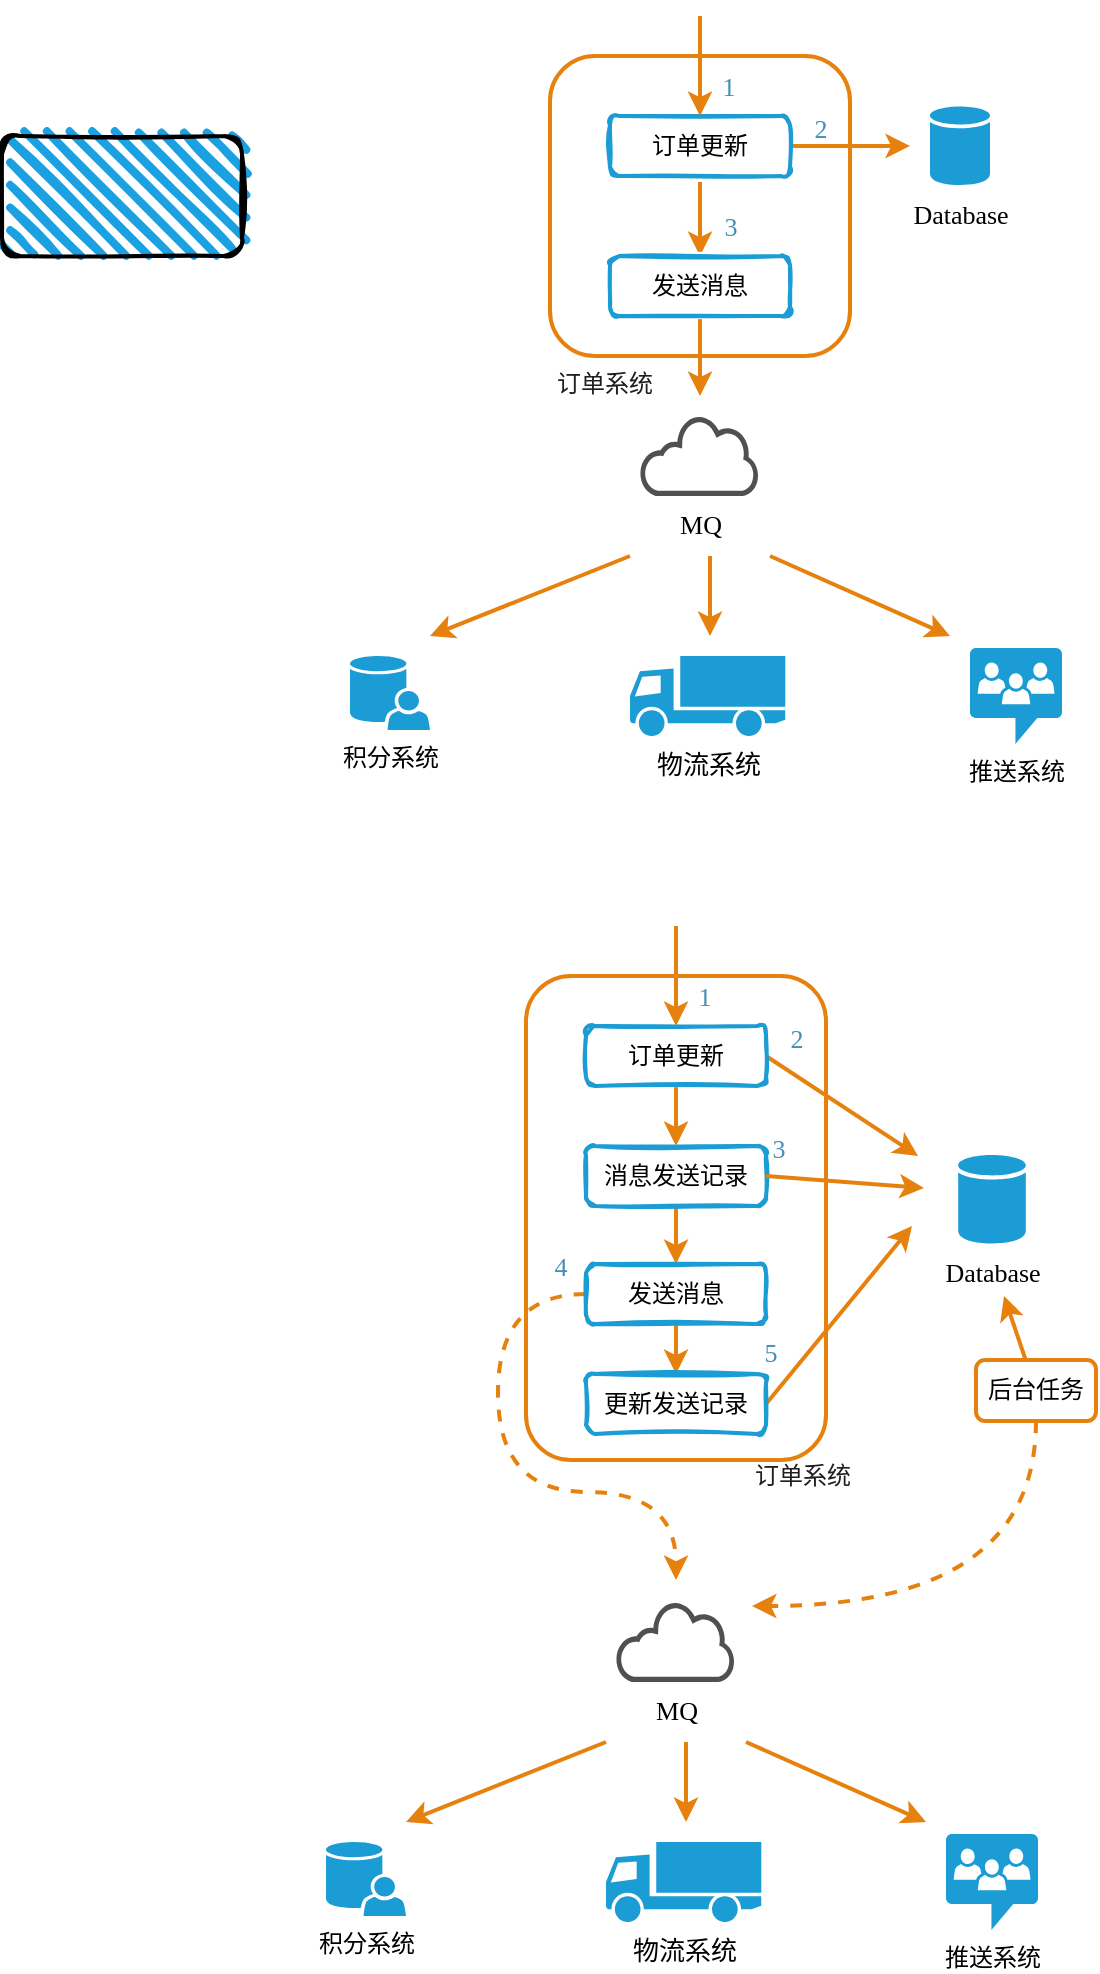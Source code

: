 <mxfile version="20.5.1" type="github"><diagram id="X6vHN3oqmnPgVZOHv0uX" name="Page-1"><mxGraphModel dx="1426" dy="736" grid="0" gridSize="10" guides="1" tooltips="1" connect="1" arrows="1" fold="1" page="1" pageScale="1" pageWidth="827" pageHeight="1169" math="0" shadow="0"><root><mxCell id="0"/><mxCell id="1" parent="0"/><mxCell id="iqSNoeUpDlWhvol5f51N-1" value="" style="rounded=1;whiteSpace=wrap;html=1;strokeWidth=2;fillWeight=4;hachureGap=8;hachureAngle=45;fillColor=#1ba1e2;sketch=1;" vertex="1" parent="1"><mxGeometry x="40" y="150" width="120" height="60" as="geometry"/></mxCell><mxCell id="iqSNoeUpDlWhvol5f51N-4" value="" style="rounded=1;whiteSpace=wrap;html=1;fillColor=default;comic=0;strokeWidth=2;strokeColor=#E6810E;" vertex="1" parent="1"><mxGeometry x="314" y="110" width="150" height="150" as="geometry"/></mxCell><mxCell id="iqSNoeUpDlWhvol5f51N-5" value="物流系统" style="shape=mxgraph.signs.transportation.truck_1;html=1;pointerEvents=1;fillColor=#1C9CD4;strokeColor=none;verticalLabelPosition=bottom;verticalAlign=top;align=center;sketch=0;comic=0;strokeWidth=2;fontFamily=Comic Sans MS;fontStyle=0;fontSize=13;" vertex="1" parent="1"><mxGeometry x="354" y="410" width="77.65" height="40" as="geometry"/></mxCell><mxCell id="iqSNoeUpDlWhvol5f51N-8" value="推送系统" style="sketch=0;pointerEvents=1;shadow=0;dashed=0;html=1;strokeColor=none;fillColor=#1C9CD4;labelPosition=center;verticalLabelPosition=bottom;verticalAlign=top;outlineConnect=0;align=center;shape=mxgraph.office.communications.chat_room;comic=0;strokeWidth=2;fontFamily=Comic Sans MS;" vertex="1" parent="1"><mxGeometry x="524" y="406" width="46" height="48" as="geometry"/></mxCell><mxCell id="iqSNoeUpDlWhvol5f51N-12" value="积分系统" style="sketch=0;pointerEvents=1;shadow=0;dashed=0;html=1;strokeColor=none;fillColor=#1C9CD4;labelPosition=center;verticalLabelPosition=bottom;verticalAlign=top;outlineConnect=0;align=center;shape=mxgraph.office.users.user_store;comic=0;strokeWidth=2;" vertex="1" parent="1"><mxGeometry x="214" y="410" width="40" height="37" as="geometry"/></mxCell><mxCell id="iqSNoeUpDlWhvol5f51N-16" value="Database" style="sketch=0;shadow=0;dashed=0;html=1;strokeColor=none;fillColor=#1C9CD4;labelPosition=center;verticalLabelPosition=bottom;verticalAlign=top;outlineConnect=0;align=center;shape=mxgraph.office.databases.database;comic=0;strokeWidth=2;fontFamily=Comic Sans MS;fontSize=13;" vertex="1" parent="1"><mxGeometry x="504" y="135.25" width="30" height="39.5" as="geometry"/></mxCell><mxCell id="iqSNoeUpDlWhvol5f51N-19" style="edgeStyle=orthogonalEdgeStyle;rounded=0;comic=0;orthogonalLoop=1;jettySize=auto;html=1;exitX=1;exitY=0.5;exitDx=0;exitDy=0;strokeColor=#E6810E;strokeWidth=2;fontFamily=Comic Sans MS;fontSize=13;" edge="1" parent="1" source="iqSNoeUpDlWhvol5f51N-2"><mxGeometry relative="1" as="geometry"><mxPoint x="494" y="155" as="targetPoint"/></mxGeometry></mxCell><mxCell id="iqSNoeUpDlWhvol5f51N-20" style="edgeStyle=orthogonalEdgeStyle;rounded=0;comic=0;orthogonalLoop=1;jettySize=auto;html=1;exitX=0.5;exitY=1;exitDx=0;exitDy=0;entryX=0.5;entryY=0;entryDx=0;entryDy=0;strokeColor=#E6810E;strokeWidth=2;fontFamily=Comic Sans MS;fontSize=13;" edge="1" parent="1" source="iqSNoeUpDlWhvol5f51N-2" target="iqSNoeUpDlWhvol5f51N-17"><mxGeometry relative="1" as="geometry"/></mxCell><mxCell id="iqSNoeUpDlWhvol5f51N-2" value="订单更新" style="rounded=1;whiteSpace=wrap;html=1;strokeWidth=2;fillWeight=4;hachureGap=8;hachureAngle=45;fillColor=default;sketch=1;strokeColor=#1C9CD4;" vertex="1" parent="1"><mxGeometry x="344" y="140" width="90" height="30" as="geometry"/></mxCell><mxCell id="iqSNoeUpDlWhvol5f51N-22" style="edgeStyle=orthogonalEdgeStyle;rounded=0;comic=0;orthogonalLoop=1;jettySize=auto;html=1;exitX=0.5;exitY=1;exitDx=0;exitDy=0;strokeColor=#E6810E;strokeWidth=2;fontFamily=Comic Sans MS;fontSize=13;" edge="1" parent="1" source="iqSNoeUpDlWhvol5f51N-17"><mxGeometry relative="1" as="geometry"><mxPoint x="389" y="280" as="targetPoint"/></mxGeometry></mxCell><mxCell id="iqSNoeUpDlWhvol5f51N-17" value="发送消息" style="rounded=1;whiteSpace=wrap;html=1;strokeWidth=2;fillWeight=4;hachureGap=8;hachureAngle=45;fillColor=default;sketch=1;strokeColor=#1C9CD4;" vertex="1" parent="1"><mxGeometry x="344" y="210" width="90" height="30" as="geometry"/></mxCell><mxCell id="iqSNoeUpDlWhvol5f51N-18" value="" style="endArrow=classic;html=1;rounded=0;fontFamily=Comic Sans MS;fontSize=13;entryX=0.5;entryY=0;entryDx=0;entryDy=0;comic=0;strokeWidth=2;strokeColor=#E6810E;" edge="1" parent="1" target="iqSNoeUpDlWhvol5f51N-2"><mxGeometry width="50" height="50" relative="1" as="geometry"><mxPoint x="389" y="90" as="sourcePoint"/><mxPoint x="464" as="targetPoint"/></mxGeometry></mxCell><mxCell id="iqSNoeUpDlWhvol5f51N-23" style="rounded=0;comic=0;orthogonalLoop=1;jettySize=auto;html=1;strokeColor=#E6810E;strokeWidth=2;fontFamily=Comic Sans MS;fontSize=13;" edge="1" parent="1"><mxGeometry relative="1" as="geometry"><mxPoint x="354" y="360" as="sourcePoint"/><mxPoint x="254" y="400" as="targetPoint"/></mxGeometry></mxCell><mxCell id="iqSNoeUpDlWhvol5f51N-21" value="MQ" style="sketch=0;pointerEvents=1;shadow=0;dashed=0;html=1;strokeColor=none;fillColor=#505050;labelPosition=center;verticalLabelPosition=bottom;outlineConnect=0;verticalAlign=top;align=center;shape=mxgraph.office.clouds.cloud;comic=0;strokeWidth=2;fontFamily=Comic Sans MS;fontSize=13;" vertex="1" parent="1"><mxGeometry x="359" y="290" width="60" height="40" as="geometry"/></mxCell><mxCell id="iqSNoeUpDlWhvol5f51N-24" style="rounded=0;comic=0;orthogonalLoop=1;jettySize=auto;html=1;strokeColor=#E6810E;strokeWidth=2;fontFamily=Comic Sans MS;fontSize=13;" edge="1" parent="1"><mxGeometry relative="1" as="geometry"><mxPoint x="424" y="360" as="sourcePoint"/><mxPoint x="514" y="400" as="targetPoint"/></mxGeometry></mxCell><mxCell id="iqSNoeUpDlWhvol5f51N-25" style="rounded=0;comic=0;orthogonalLoop=1;jettySize=auto;html=1;strokeColor=#E6810E;strokeWidth=2;fontFamily=Comic Sans MS;fontSize=13;" edge="1" parent="1"><mxGeometry relative="1" as="geometry"><mxPoint x="394" y="360" as="sourcePoint"/><mxPoint x="394" y="400" as="targetPoint"/></mxGeometry></mxCell><mxCell id="iqSNoeUpDlWhvol5f51N-26" value="1" style="text;html=1;resizable=0;autosize=1;align=center;verticalAlign=middle;points=[];fillColor=none;strokeColor=none;rounded=0;comic=0;strokeWidth=2;fontFamily=Comic Sans MS;fontSize=13;fontColor=#438FB5;" vertex="1" parent="1"><mxGeometry x="388" y="110" width="30" height="30" as="geometry"/></mxCell><mxCell id="iqSNoeUpDlWhvol5f51N-28" value="2" style="text;html=1;resizable=0;autosize=1;align=center;verticalAlign=middle;points=[];fillColor=none;strokeColor=none;rounded=0;comic=0;strokeWidth=2;fontFamily=Comic Sans MS;fontSize=13;fontColor=#438FB5;" vertex="1" parent="1"><mxGeometry x="434" y="130.5" width="30" height="30" as="geometry"/></mxCell><mxCell id="iqSNoeUpDlWhvol5f51N-29" value="3" style="text;html=1;resizable=0;autosize=1;align=center;verticalAlign=middle;points=[];fillColor=none;strokeColor=none;rounded=0;comic=0;strokeWidth=2;fontFamily=Comic Sans MS;fontSize=13;fontColor=#438FB5;" vertex="1" parent="1"><mxGeometry x="389" y="180" width="30" height="30" as="geometry"/></mxCell><mxCell id="iqSNoeUpDlWhvol5f51N-31" value="订单系统" style="text;html=1;resizable=0;autosize=1;align=center;verticalAlign=middle;points=[];fillColor=none;strokeColor=none;rounded=0;comic=0;strokeWidth=2;fontFamily=Comic Sans MS;fontSize=12;fontColor=#211E1D;fontStyle=0" vertex="1" parent="1"><mxGeometry x="308" y="261" width="66" height="26" as="geometry"/></mxCell><mxCell id="iqSNoeUpDlWhvol5f51N-32" value="" style="rounded=1;whiteSpace=wrap;html=1;fillColor=default;comic=0;strokeWidth=2;strokeColor=#E6810E;" vertex="1" parent="1"><mxGeometry x="302" y="570" width="150" height="242" as="geometry"/></mxCell><mxCell id="iqSNoeUpDlWhvol5f51N-33" value="物流系统" style="shape=mxgraph.signs.transportation.truck_1;html=1;pointerEvents=1;fillColor=#1C9CD4;strokeColor=none;verticalLabelPosition=bottom;verticalAlign=top;align=center;sketch=0;comic=0;strokeWidth=2;fontFamily=Comic Sans MS;fontStyle=0;fontSize=13;" vertex="1" parent="1"><mxGeometry x="342" y="1003" width="77.65" height="40" as="geometry"/></mxCell><mxCell id="iqSNoeUpDlWhvol5f51N-34" value="推送系统" style="sketch=0;pointerEvents=1;shadow=0;dashed=0;html=1;strokeColor=none;fillColor=#1C9CD4;labelPosition=center;verticalLabelPosition=bottom;verticalAlign=top;outlineConnect=0;align=center;shape=mxgraph.office.communications.chat_room;comic=0;strokeWidth=2;fontFamily=Comic Sans MS;" vertex="1" parent="1"><mxGeometry x="512" y="999" width="46" height="48" as="geometry"/></mxCell><mxCell id="iqSNoeUpDlWhvol5f51N-35" value="积分系统" style="sketch=0;pointerEvents=1;shadow=0;dashed=0;html=1;strokeColor=none;fillColor=#1C9CD4;labelPosition=center;verticalLabelPosition=bottom;verticalAlign=top;outlineConnect=0;align=center;shape=mxgraph.office.users.user_store;comic=0;strokeWidth=2;" vertex="1" parent="1"><mxGeometry x="202" y="1003" width="40" height="37" as="geometry"/></mxCell><mxCell id="iqSNoeUpDlWhvol5f51N-36" value="Database" style="sketch=0;shadow=0;dashed=0;html=1;strokeColor=none;fillColor=#1C9CD4;labelPosition=center;verticalLabelPosition=bottom;verticalAlign=top;outlineConnect=0;align=center;shape=mxgraph.office.databases.database;comic=0;strokeWidth=2;fontFamily=Comic Sans MS;fontSize=13;" vertex="1" parent="1"><mxGeometry x="518.1" y="659.5" width="33.8" height="44.5" as="geometry"/></mxCell><mxCell id="iqSNoeUpDlWhvol5f51N-37" style="rounded=0;comic=0;orthogonalLoop=1;jettySize=auto;html=1;exitX=1;exitY=0.5;exitDx=0;exitDy=0;strokeColor=#E6810E;strokeWidth=2;fontFamily=Comic Sans MS;fontSize=13;" edge="1" parent="1" source="iqSNoeUpDlWhvol5f51N-39"><mxGeometry relative="1" as="geometry"><mxPoint x="498" y="660" as="targetPoint"/></mxGeometry></mxCell><mxCell id="iqSNoeUpDlWhvol5f51N-38" style="edgeStyle=orthogonalEdgeStyle;rounded=0;comic=0;orthogonalLoop=1;jettySize=auto;html=1;exitX=0.5;exitY=1;exitDx=0;exitDy=0;entryX=0.5;entryY=0;entryDx=0;entryDy=0;strokeColor=#E6810E;strokeWidth=2;fontFamily=Comic Sans MS;fontSize=13;" edge="1" parent="1" source="iqSNoeUpDlWhvol5f51N-39" target="iqSNoeUpDlWhvol5f51N-41"><mxGeometry relative="1" as="geometry"/></mxCell><mxCell id="iqSNoeUpDlWhvol5f51N-39" value="订单更新" style="rounded=1;whiteSpace=wrap;html=1;strokeWidth=2;fillWeight=4;hachureGap=8;hachureAngle=45;fillColor=default;sketch=1;strokeColor=#1C9CD4;" vertex="1" parent="1"><mxGeometry x="332" y="595" width="90" height="30" as="geometry"/></mxCell><mxCell id="iqSNoeUpDlWhvol5f51N-55" style="edgeStyle=none;rounded=0;comic=0;orthogonalLoop=1;jettySize=auto;html=1;exitX=0.5;exitY=1;exitDx=0;exitDy=0;entryX=0.5;entryY=0;entryDx=0;entryDy=0;strokeColor=#E6810E;strokeWidth=2;fontFamily=Comic Sans MS;fontSize=12;fontColor=#211E1D;" edge="1" parent="1" source="iqSNoeUpDlWhvol5f51N-41" target="iqSNoeUpDlWhvol5f51N-54"><mxGeometry relative="1" as="geometry"/></mxCell><mxCell id="iqSNoeUpDlWhvol5f51N-41" value="消息发送记录" style="rounded=1;whiteSpace=wrap;html=1;strokeWidth=2;fillWeight=4;hachureGap=8;hachureAngle=45;fillColor=default;sketch=1;strokeColor=#1C9CD4;" vertex="1" parent="1"><mxGeometry x="332" y="655" width="90" height="30" as="geometry"/></mxCell><mxCell id="iqSNoeUpDlWhvol5f51N-42" value="" style="endArrow=classic;html=1;rounded=0;fontFamily=Comic Sans MS;fontSize=13;entryX=0.5;entryY=0;entryDx=0;entryDy=0;comic=0;strokeWidth=2;strokeColor=#E6810E;" edge="1" parent="1" target="iqSNoeUpDlWhvol5f51N-39"><mxGeometry width="50" height="50" relative="1" as="geometry"><mxPoint x="377" y="545" as="sourcePoint"/><mxPoint x="452" y="455" as="targetPoint"/></mxGeometry></mxCell><mxCell id="iqSNoeUpDlWhvol5f51N-43" style="rounded=0;comic=0;orthogonalLoop=1;jettySize=auto;html=1;strokeColor=#E6810E;strokeWidth=2;fontFamily=Comic Sans MS;fontSize=13;" edge="1" parent="1"><mxGeometry relative="1" as="geometry"><mxPoint x="342" y="953" as="sourcePoint"/><mxPoint x="242" y="993" as="targetPoint"/></mxGeometry></mxCell><mxCell id="iqSNoeUpDlWhvol5f51N-44" value="MQ" style="sketch=0;pointerEvents=1;shadow=0;dashed=0;html=1;strokeColor=none;fillColor=#505050;labelPosition=center;verticalLabelPosition=bottom;outlineConnect=0;verticalAlign=top;align=center;shape=mxgraph.office.clouds.cloud;comic=0;strokeWidth=2;fontFamily=Comic Sans MS;fontSize=13;" vertex="1" parent="1"><mxGeometry x="347" y="883" width="60" height="40" as="geometry"/></mxCell><mxCell id="iqSNoeUpDlWhvol5f51N-45" style="rounded=0;comic=0;orthogonalLoop=1;jettySize=auto;html=1;strokeColor=#E6810E;strokeWidth=2;fontFamily=Comic Sans MS;fontSize=13;" edge="1" parent="1"><mxGeometry relative="1" as="geometry"><mxPoint x="412" y="953" as="sourcePoint"/><mxPoint x="502" y="993" as="targetPoint"/></mxGeometry></mxCell><mxCell id="iqSNoeUpDlWhvol5f51N-46" style="rounded=0;comic=0;orthogonalLoop=1;jettySize=auto;html=1;strokeColor=#E6810E;strokeWidth=2;fontFamily=Comic Sans MS;fontSize=13;" edge="1" parent="1"><mxGeometry relative="1" as="geometry"><mxPoint x="382" y="953" as="sourcePoint"/><mxPoint x="382" y="993" as="targetPoint"/></mxGeometry></mxCell><mxCell id="iqSNoeUpDlWhvol5f51N-47" value="1" style="text;html=1;resizable=0;autosize=1;align=center;verticalAlign=middle;points=[];fillColor=none;strokeColor=none;rounded=0;comic=0;strokeWidth=2;fontFamily=Comic Sans MS;fontSize=13;fontColor=#438FB5;" vertex="1" parent="1"><mxGeometry x="376" y="565" width="30" height="30" as="geometry"/></mxCell><mxCell id="iqSNoeUpDlWhvol5f51N-48" value="2" style="text;html=1;resizable=0;autosize=1;align=center;verticalAlign=middle;points=[];fillColor=none;strokeColor=none;rounded=0;comic=0;strokeWidth=2;fontFamily=Comic Sans MS;fontSize=13;fontColor=#438FB5;" vertex="1" parent="1"><mxGeometry x="422" y="585.5" width="30" height="30" as="geometry"/></mxCell><mxCell id="iqSNoeUpDlWhvol5f51N-49" value="3" style="text;html=1;resizable=0;autosize=1;align=center;verticalAlign=middle;points=[];fillColor=none;strokeColor=none;rounded=0;comic=0;strokeWidth=2;fontFamily=Comic Sans MS;fontSize=13;fontColor=#438FB5;" vertex="1" parent="1"><mxGeometry x="413" y="641" width="30" height="30" as="geometry"/></mxCell><mxCell id="iqSNoeUpDlWhvol5f51N-50" value="订单系统" style="text;html=1;resizable=0;autosize=1;align=center;verticalAlign=middle;points=[];fillColor=none;strokeColor=none;rounded=0;comic=0;strokeWidth=2;fontFamily=Comic Sans MS;fontSize=12;fontColor=#211E1D;fontStyle=0" vertex="1" parent="1"><mxGeometry x="407" y="807" width="66" height="26" as="geometry"/></mxCell><mxCell id="iqSNoeUpDlWhvol5f51N-53" style="rounded=0;comic=0;orthogonalLoop=1;jettySize=auto;html=1;strokeColor=#E6810E;strokeWidth=2;fontFamily=Comic Sans MS;fontSize=13;exitX=1;exitY=0.5;exitDx=0;exitDy=0;" edge="1" parent="1" source="iqSNoeUpDlWhvol5f51N-41"><mxGeometry relative="1" as="geometry"><mxPoint x="501" y="676" as="targetPoint"/><mxPoint x="475" y="679" as="sourcePoint"/></mxGeometry></mxCell><mxCell id="iqSNoeUpDlWhvol5f51N-57" style="edgeStyle=orthogonalEdgeStyle;rounded=0;comic=0;orthogonalLoop=1;jettySize=auto;html=1;exitX=0;exitY=0.5;exitDx=0;exitDy=0;strokeColor=#E6810E;strokeWidth=2;fontFamily=Comic Sans MS;fontSize=12;fontColor=#211E1D;curved=1;dashed=1;" edge="1" parent="1" source="iqSNoeUpDlWhvol5f51N-54"><mxGeometry relative="1" as="geometry"><mxPoint x="377" y="872" as="targetPoint"/><Array as="points"><mxPoint x="288" y="729"/><mxPoint x="288" y="828"/><mxPoint x="377" y="828"/></Array></mxGeometry></mxCell><mxCell id="iqSNoeUpDlWhvol5f51N-58" style="rounded=0;comic=0;orthogonalLoop=1;jettySize=auto;html=1;exitX=0.5;exitY=1;exitDx=0;exitDy=0;entryX=0.5;entryY=0;entryDx=0;entryDy=0;strokeColor=#E6810E;strokeWidth=2;fontFamily=Comic Sans MS;fontSize=12;fontColor=#211E1D;" edge="1" parent="1" source="iqSNoeUpDlWhvol5f51N-54" target="iqSNoeUpDlWhvol5f51N-56"><mxGeometry relative="1" as="geometry"/></mxCell><mxCell id="iqSNoeUpDlWhvol5f51N-54" value="发送消息" style="rounded=1;whiteSpace=wrap;html=1;strokeWidth=2;fillWeight=4;hachureGap=8;hachureAngle=45;fillColor=default;sketch=1;strokeColor=#1C9CD4;" vertex="1" parent="1"><mxGeometry x="332" y="714" width="90" height="30" as="geometry"/></mxCell><mxCell id="iqSNoeUpDlWhvol5f51N-59" style="edgeStyle=none;rounded=0;comic=0;orthogonalLoop=1;jettySize=auto;html=1;exitX=1;exitY=0.5;exitDx=0;exitDy=0;strokeColor=#E6810E;strokeWidth=2;fontFamily=Comic Sans MS;fontSize=12;fontColor=#211E1D;" edge="1" parent="1" source="iqSNoeUpDlWhvol5f51N-56"><mxGeometry relative="1" as="geometry"><mxPoint x="495" y="695" as="targetPoint"/></mxGeometry></mxCell><mxCell id="iqSNoeUpDlWhvol5f51N-56" value="更新发送记录" style="rounded=1;whiteSpace=wrap;html=1;strokeWidth=2;fillWeight=4;hachureGap=8;hachureAngle=45;fillColor=default;sketch=1;strokeColor=#1C9CD4;" vertex="1" parent="1"><mxGeometry x="332" y="769" width="90" height="30" as="geometry"/></mxCell><mxCell id="iqSNoeUpDlWhvol5f51N-60" value="4" style="text;html=1;resizable=0;autosize=1;align=center;verticalAlign=middle;points=[];fillColor=none;strokeColor=none;rounded=0;comic=0;strokeWidth=2;fontFamily=Comic Sans MS;fontSize=13;fontColor=#438FB5;" vertex="1" parent="1"><mxGeometry x="306" y="701" width="26" height="28" as="geometry"/></mxCell><mxCell id="iqSNoeUpDlWhvol5f51N-61" value="5" style="text;html=1;resizable=0;autosize=1;align=center;verticalAlign=middle;points=[];fillColor=none;strokeColor=none;rounded=0;comic=0;strokeWidth=2;fontFamily=Comic Sans MS;fontSize=13;fontColor=#438FB5;" vertex="1" parent="1"><mxGeometry x="411" y="744" width="26" height="28" as="geometry"/></mxCell><mxCell id="iqSNoeUpDlWhvol5f51N-63" style="edgeStyle=none;rounded=0;comic=0;orthogonalLoop=1;jettySize=auto;html=1;strokeColor=#E6810E;strokeWidth=2;fontFamily=Comic Sans MS;fontSize=12;fontColor=#211E1D;" edge="1" parent="1" source="iqSNoeUpDlWhvol5f51N-62"><mxGeometry relative="1" as="geometry"><mxPoint x="541" y="730" as="targetPoint"/></mxGeometry></mxCell><mxCell id="iqSNoeUpDlWhvol5f51N-64" style="edgeStyle=orthogonalEdgeStyle;rounded=0;comic=0;orthogonalLoop=1;jettySize=auto;html=1;strokeColor=#E6810E;strokeWidth=2;fontFamily=Comic Sans MS;fontSize=12;fontColor=#211E1D;curved=1;dashed=1;fillOpacity=100;" edge="1" parent="1" source="iqSNoeUpDlWhvol5f51N-62"><mxGeometry relative="1" as="geometry"><mxPoint x="415" y="885" as="targetPoint"/><Array as="points"><mxPoint x="557" y="885"/></Array></mxGeometry></mxCell><mxCell id="iqSNoeUpDlWhvol5f51N-62" value="后台任务" style="rounded=1;whiteSpace=wrap;html=1;fillColor=default;comic=0;strokeWidth=2;strokeColor=#E6810E;" vertex="1" parent="1"><mxGeometry x="527" y="762" width="60" height="30.5" as="geometry"/></mxCell></root></mxGraphModel></diagram></mxfile>